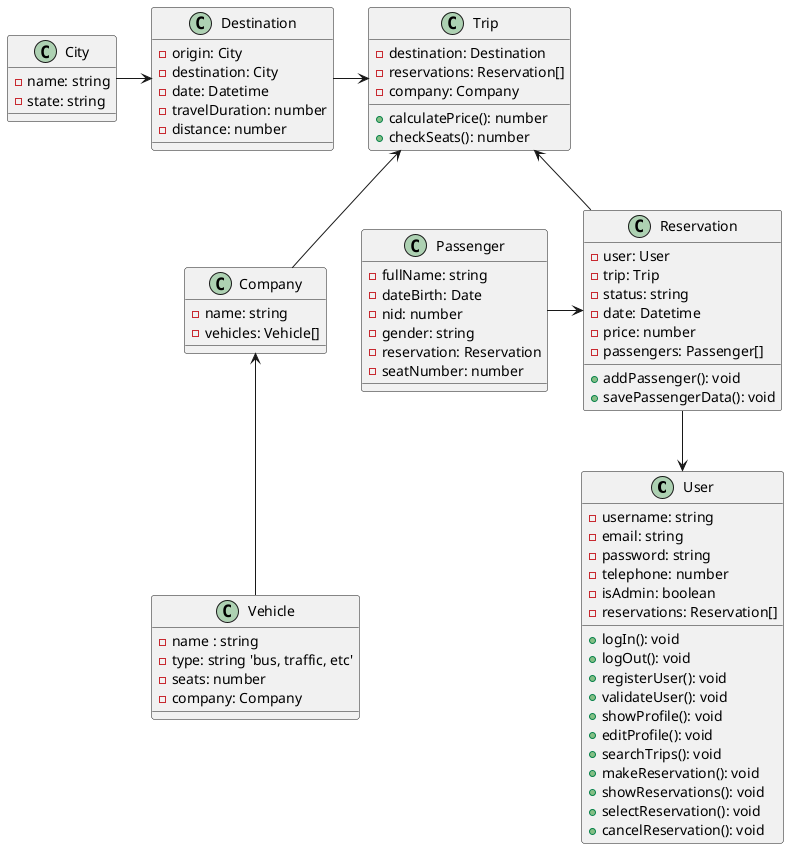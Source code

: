 @startuml PlatformUM

''' Aplication class diagram that provides travel services'''

class User {
    - username: string
    - email: string
    - password: string
    - telephone: number
    - isAdmin: boolean
    - reservations: Reservation[]
    + logIn(): void
    + logOut(): void
    + registerUser(): void
    + validateUser(): void
    + showProfile(): void
    + editProfile(): void
    + searchTrips(): void
    + makeReservation(): void
    + showReservations(): void
    + selectReservation(): void
    + cancelReservation(): void
}

' Add data of the vehicle
class Vehicle {
    - name : string
    - type: string 'bus, traffic, etc'
    - seats: number
    - company: Company
}

' *Add data of the company
class Company {
    - name: string
    - vehicles: Vehicle[]
}

class Destination {
    - origin: City
    - destination: City
    - date: Datetime
    - travelDuration: number
    - distance: number
}

class Trip {
    - destination: Destination
    - reservations: Reservation[]
    - company: Company
    + calculatePrice(): number
    + checkSeats(): number
}

class Reservation {
    - user: User
    - trip: Trip
    - status: string
    - date: Datetime
    - price: number
    - passengers: Passenger[]
    + addPassenger(): void
    + savePassengerData(): void
}

class City {
    - name: string
    - state: string
}

class Passenger {
    - fullName: string
    - dateBirth: Date
    - nid: number
    - gender: string
    - reservation: Reservation
    - seatNumber: number
}

City -r-> Destination
Destination -r-> Trip
Passenger --r--> Reservation
Reservation -u-> Trip
Reservation -d-> User
Vehicle -u-> Company
Company -u-> Trip
 
@enduml

